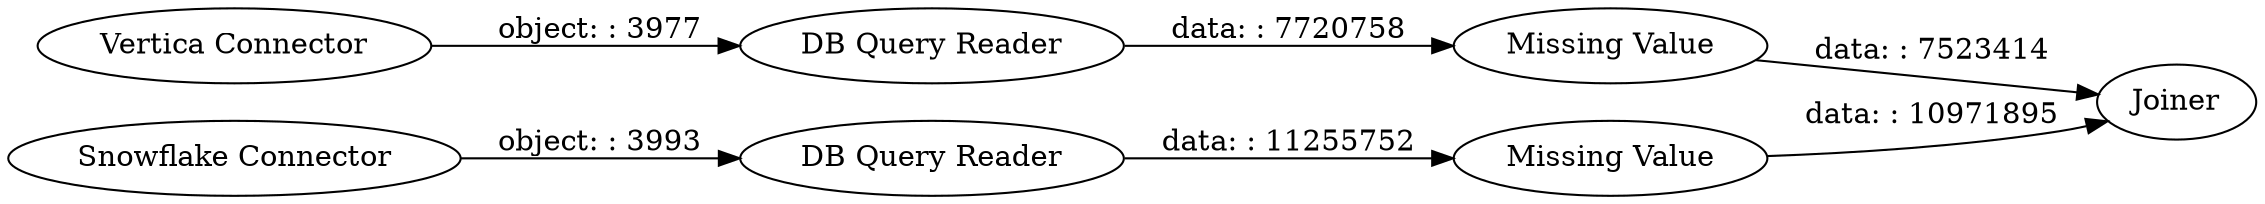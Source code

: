 digraph {
	"-6078102425006888822_1" [label="Vertica Connector"]
	"-6078102425006888822_6" [label="DB Query Reader"]
	"-6078102425006888822_4" [label="Missing Value"]
	"-6078102425006888822_5" [label="Snowflake Connector"]
	"-6078102425006888822_2" [label="DB Query Reader"]
	"-6078102425006888822_7" [label="Missing Value"]
	"-6078102425006888822_3" [label=Joiner]
	"-6078102425006888822_4" -> "-6078102425006888822_3" [label="data: : 7523414"]
	"-6078102425006888822_1" -> "-6078102425006888822_2" [label="object: : 3977"]
	"-6078102425006888822_5" -> "-6078102425006888822_6" [label="object: : 3993"]
	"-6078102425006888822_2" -> "-6078102425006888822_4" [label="data: : 7720758"]
	"-6078102425006888822_7" -> "-6078102425006888822_3" [label="data: : 10971895"]
	"-6078102425006888822_6" -> "-6078102425006888822_7" [label="data: : 11255752"]
	rankdir=LR
}

